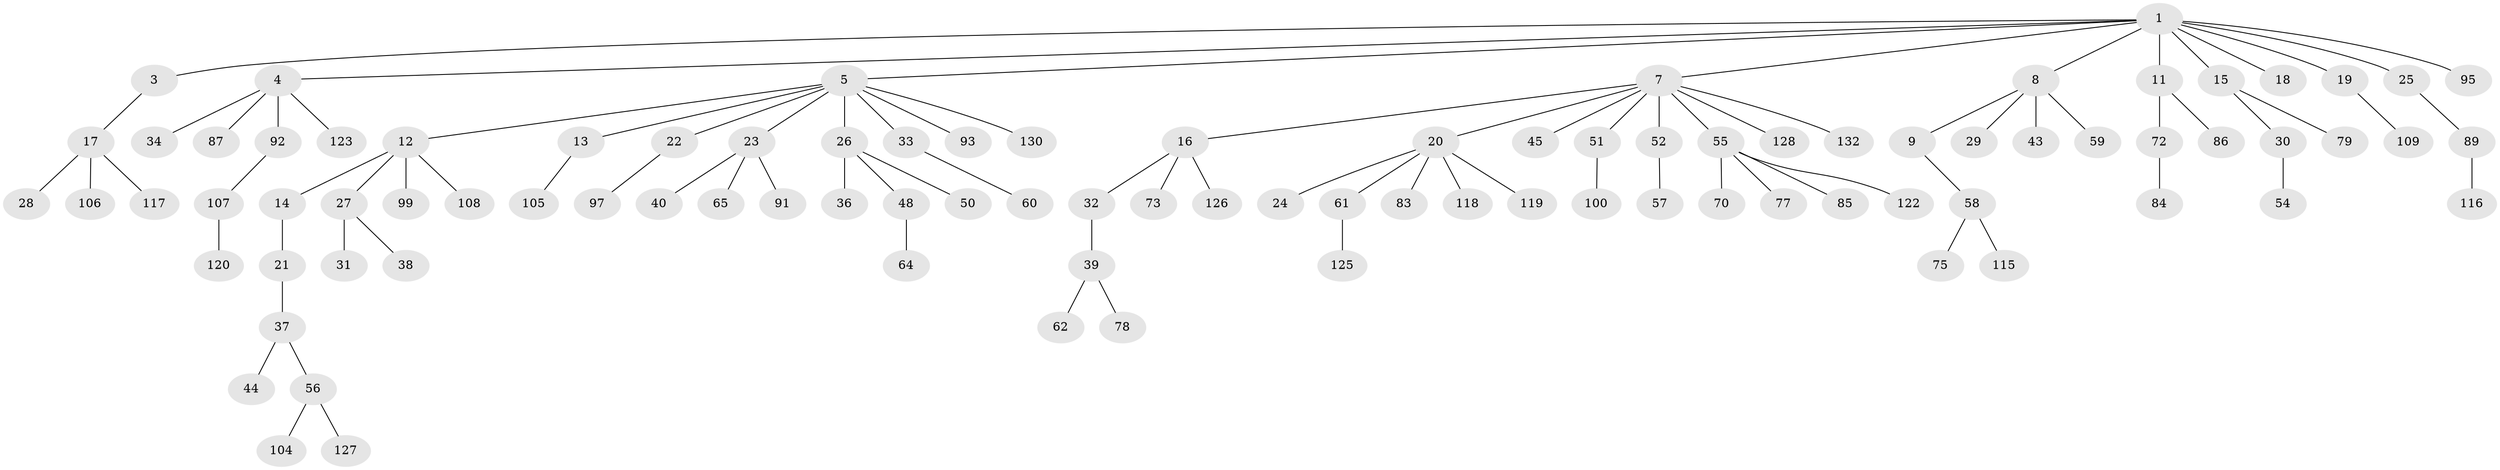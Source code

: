 // Generated by graph-tools (version 1.1) at 2025/52/02/27/25 19:52:11]
// undirected, 94 vertices, 93 edges
graph export_dot {
graph [start="1"]
  node [color=gray90,style=filled];
  1 [super="+2"];
  3;
  4 [super="+76"];
  5 [super="+6"];
  7 [super="+10"];
  8 [super="+47"];
  9;
  11 [super="+46"];
  12 [super="+82"];
  13 [super="+63"];
  14;
  15 [super="+35"];
  16 [super="+67"];
  17 [super="+80"];
  18;
  19 [super="+74"];
  20 [super="+101"];
  21;
  22 [super="+49"];
  23;
  24;
  25 [super="+113"];
  26 [super="+102"];
  27;
  28;
  29 [super="+114"];
  30 [super="+41"];
  31 [super="+88"];
  32 [super="+96"];
  33;
  34;
  36;
  37 [super="+42"];
  38 [super="+66"];
  39 [super="+53"];
  40;
  43;
  44 [super="+121"];
  45 [super="+103"];
  48 [super="+71"];
  50;
  51;
  52;
  54;
  55 [super="+69"];
  56 [super="+98"];
  57 [super="+124"];
  58 [super="+68"];
  59;
  60;
  61;
  62 [super="+110"];
  64;
  65;
  70 [super="+94"];
  72;
  73 [super="+90"];
  75 [super="+111"];
  77 [super="+81"];
  78;
  79;
  83;
  84 [super="+112"];
  85;
  86;
  87;
  89;
  91;
  92;
  93;
  95;
  97;
  99 [super="+131"];
  100;
  104;
  105;
  106;
  107;
  108;
  109;
  115;
  116;
  117;
  118;
  119;
  120 [super="+129"];
  122;
  123;
  125;
  126;
  127;
  128;
  130;
  132;
  1 -- 3;
  1 -- 4;
  1 -- 11;
  1 -- 18;
  1 -- 5;
  1 -- 7;
  1 -- 8;
  1 -- 15;
  1 -- 19;
  1 -- 25;
  1 -- 95;
  3 -- 17;
  4 -- 34;
  4 -- 87;
  4 -- 92;
  4 -- 123;
  5 -- 12;
  5 -- 13;
  5 -- 22;
  5 -- 23;
  5 -- 26;
  5 -- 33;
  5 -- 130;
  5 -- 93;
  7 -- 20;
  7 -- 45;
  7 -- 51;
  7 -- 52;
  7 -- 128;
  7 -- 16;
  7 -- 132;
  7 -- 55;
  8 -- 9;
  8 -- 29;
  8 -- 43;
  8 -- 59;
  9 -- 58;
  11 -- 72;
  11 -- 86;
  12 -- 14;
  12 -- 27;
  12 -- 108;
  12 -- 99;
  13 -- 105;
  14 -- 21;
  15 -- 30;
  15 -- 79;
  16 -- 32;
  16 -- 126;
  16 -- 73;
  17 -- 28;
  17 -- 117;
  17 -- 106;
  19 -- 109;
  20 -- 24;
  20 -- 61;
  20 -- 83;
  20 -- 118;
  20 -- 119;
  21 -- 37;
  22 -- 97;
  23 -- 40;
  23 -- 65;
  23 -- 91;
  25 -- 89;
  26 -- 36;
  26 -- 48;
  26 -- 50;
  27 -- 31;
  27 -- 38;
  30 -- 54;
  32 -- 39;
  33 -- 60;
  37 -- 56;
  37 -- 44;
  39 -- 62;
  39 -- 78;
  48 -- 64;
  51 -- 100;
  52 -- 57;
  55 -- 70;
  55 -- 122;
  55 -- 77;
  55 -- 85;
  56 -- 104;
  56 -- 127;
  58 -- 75;
  58 -- 115;
  61 -- 125;
  72 -- 84;
  89 -- 116;
  92 -- 107;
  107 -- 120;
}
